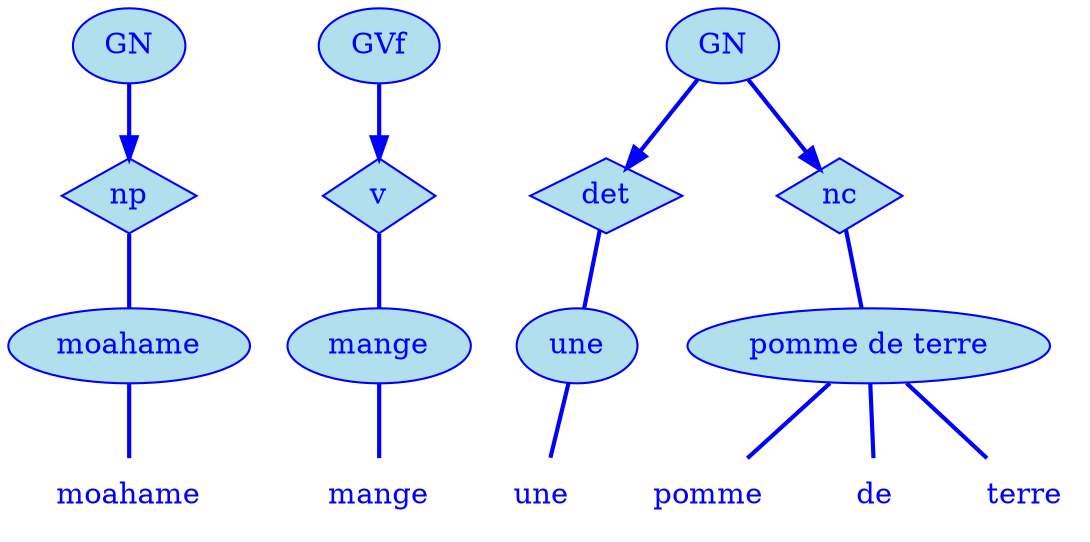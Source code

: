 digraph g {
	graph [bb="0,0,518,252"];
	node [label="\N"];
	graph [_draw_="c 5 -white C 5 -white P 4 0 0 0 252 518 252 518 0 ",
		xdotversion="1.2"];
	"mc1s1_t1#token84" [label=moahame, shape=plaintext, fillcolor=lightblue2, fontcolor=blue, pos="58,18", width="1.17", height="0.50", _ldraw_="F 14.000000 11 -Times-Roman c 4 -blue T 58 13 0 68 7 -moahame "];
	"mc1s1_W1#wordmc1s1_t1#token" [label=moahame, shape=ellipse, fillcolor=lightblue2, fontcolor=blue, pos="58,90", width="1.61", height="0.50", color=blue, style=filled, _draw_="S 6 -filled c 4 -blue C 10 -lightblue2 E 58 90 58 18 ", _ldraw_="F 14.000000 11 -Times-Roman c 4 -blue T 58 85 0 68 7 -moahame "];
	"mc1s1_P13#pos" [label=np, shape=diamond, fillcolor=lightblue2, fontcolor=blue, pos="58,162", width="0.75", height="0.50", color=blue, style=filled, _draw_="S 6 -filled c 4 -blue C 10 -lightblue2 P 4 58 180 31 162 58 144 85 162 ", _ldraw_="F 14.000000 11 -Times-Roman c 4 -blue T 58 157 0 17 2 -np "];
	"mc1s1_chk0#chunk" [label=GN, fillcolor=lightblue2, fontcolor=blue, pos="58,234", width="0.75", height="0.50", color=blue, style=filled, arrowhead=doubleoctagon, _draw_="S 6 -filled c 4 -blue C 10 -lightblue2 E 58 234 27 18 ", _ldraw_="F 14.000000 11 -Times-Roman c 4 -blue T 58 229 0 22 2 -GN "];
	"mc1s1_t3#token87" [label=mange, shape=plaintext, fillcolor=lightblue2, fontcolor=blue, pos="178,18", width="0.86", height="0.50", _ldraw_="F 14.000000 11 -Times-Roman c 4 -blue T 178 13 0 47 5 -mange "];
	"mc1s1_W2#wordmc1s1_t3#token" [label=mange, shape=ellipse, fillcolor=lightblue2, fontcolor=blue, pos="178,90", width="1.22", height="0.50", color=blue, style=filled, _draw_="S 6 -filled c 4 -blue C 10 -lightblue2 E 178 90 44 18 ", _ldraw_="F 14.000000 11 -Times-Roman c 4 -blue T 178 85 0 47 5 -mange "];
	"mc1s1_P47L3#pos" [label=v, shape=diamond, fillcolor=lightblue2, fontcolor=blue, pos="178,162", width="0.75", height="0.50", color=blue, style=filled, _draw_="S 6 -filled c 4 -blue C 10 -lightblue2 P 4 178 180 151 162 178 144 205 162 ", _ldraw_="F 14.000000 11 -Times-Roman c 4 -blue T 178 157 0 8 1 -v "];
	"mc1s1_chk4#chunk" [label=GVf, fillcolor=lightblue2, fontcolor=blue, pos="178,234", width="0.81", height="0.50", color=blue, style=filled, arrowhead=doubleoctagon, _draw_="S 6 -filled c 4 -blue C 10 -lightblue2 E 178 234 29 18 ", _ldraw_="F 14.000000 11 -Times-Roman c 4 -blue T 178 229 0 26 3 -GVf "];
	"mc1s1_t5#token78" [label=une, shape=plaintext, fillcolor=lightblue2, fontcolor=blue, pos="263,18", width="0.75", height="0.50", _ldraw_="F 14.000000 11 -Times-Roman c 4 -blue T 263 13 0 26 3 -une "];
	"mc1s1_W3#wordmc1s1_t5#token" [label=une, shape=ellipse, fillcolor=lightblue2, fontcolor=blue, pos="272,90", width="0.81", height="0.50", color=blue, style=filled, _draw_="S 6 -filled c 4 -blue C 10 -lightblue2 E 272 90 29 18 ", _ldraw_="F 14.000000 11 -Times-Roman c 4 -blue T 272 85 0 26 3 -une "];
	"mc1s1_P52L1#pos" [label=det, shape=diamond, fillcolor=lightblue2, fontcolor=blue, pos="289,162", width="0.75", height="0.50", color=blue, style=filled, _draw_="S 6 -filled c 4 -blue C 10 -lightblue2 P 4 289 180 262 162 289 144 316 162 ", _ldraw_="F 14.000000 11 -Times-Roman c 4 -blue T 289 157 0 23 3 -det "];
	"mc1s1_t7#token16" [label=pomme, shape=plaintext, fillcolor=lightblue2, fontcolor=blue, pos="341,18", width="0.92", height="0.50", _ldraw_="F 14.000000 11 -Times-Roman c 4 -blue T 341 13 0 50 5 -pomme "];
	"mc1s1_t9#token94" [label=de, shape=plaintext, fillcolor=lightblue2, fontcolor=blue, pos="419,18", width="0.75", height="0.50", _ldraw_="F 14.000000 11 -Times-Roman c 4 -blue T 419 13 0 17 2 -de "];
	"mc1s1_t11#token36" [label=terre, shape=plaintext, fillcolor=lightblue2, fontcolor=blue, pos="491,18", width="0.75", height="0.50", _ldraw_="F 14.000000 11 -Times-Roman c 4 -blue T 491 13 0 35 5 -terre "];
	"mc1s1_W7#wordmc1s1_t7#tokenmc1s1_t8#tokenmc1s1_t9#tokenmc1s1_t10#tokenmc1s1_t11#token" [label="pomme de terre", shape=ellipse, fillcolor=lightblue2, fontcolor=blue, pos="413,90", width="2.42", height="0.50", color=blue, style=filled, _draw_="S 6 -filled c 4 -blue C 10 -lightblue2 E 413 90 87 18 ", _ldraw_="F 14.000000 11 -Times-Roman c 4 -blue T 413 85 0 110 14 -pomme de terre "];
	"mc1s1_P56L1#pos" [label=nc, shape=diamond, fillcolor=lightblue2, fontcolor=blue, pos="395,162", width="0.75", height="0.50", color=blue, style=filled, _draw_="S 6 -filled c 4 -blue C 10 -lightblue2 P 4 395 180 368 162 395 144 422 162 ", _ldraw_="F 14.000000 11 -Times-Roman c 4 -blue T 395 157 0 16 2 -nc "];
	"mc1s1_chk1#chunk" [label=GN, fillcolor=lightblue2, fontcolor=blue, pos="325,234", width="0.75", height="0.50", color=blue, style=filled, arrowhead=doubleoctagon, _draw_="S 6 -filled c 4 -blue C 10 -lightblue2 E 325 234 27 18 ", _ldraw_="F 14.000000 11 -Times-Roman c 4 -blue T 325 229 0 22 2 -GN "];
	"mc1s1_W1#wordmc1s1_t1#token" -> "mc1s1_t1#token84" [arrowhead=none, color=blue, fontcolor=blue, style=bold, minlen=1, pos="58,72 58,61 58,47 58,36", _draw_="S 4 -bold c 4 -blue B 4 58 72 58 61 58 47 58 36 "];
	"mc1s1_P13#pos" -> "mc1s1_W1#wordmc1s1_t1#token" [arrowhead=none, color=blue, fontcolor=blue, style=bold, minlen=1, pos="58,144 58,133 58,119 58,108", _draw_="S 4 -bold c 4 -blue B 4 58 144 58 133 58 119 58 108 "];
	"mc1s1_chk0#chunk" -> "mc1s1_P13#pos" [color=blue, fontcolor=blue, style=bold, minlen=1, pos="e,58,180 58,216 58,208 58,199 58,190", shape=normal, _draw_="S 4 -bold c 4 -blue B 4 58 216 58 208 58 199 58 190 ", _hdraw_="S 5 -solid S 15 -setlinewidth(1) c 4 -blue C 4 -blue P 3 62 190 58 180 55 190 "];
	"mc1s1_W2#wordmc1s1_t3#token" -> "mc1s1_t3#token87" [arrowhead=none, color=blue, fontcolor=blue, style=bold, minlen=1, pos="178,72 178,61 178,47 178,36", _draw_="S 4 -bold c 4 -blue B 4 178 72 178 61 178 47 178 36 "];
	"mc1s1_P47L3#pos" -> "mc1s1_W2#wordmc1s1_t3#token" [arrowhead=none, color=blue, fontcolor=blue, style=bold, minlen=1, pos="178,144 178,133 178,119 178,108", _draw_="S 4 -bold c 4 -blue B 4 178 144 178 133 178 119 178 108 "];
	"mc1s1_chk4#chunk" -> "mc1s1_P47L3#pos" [color=blue, fontcolor=blue, style=bold, minlen=1, pos="e,178,180 178,216 178,208 178,199 178,190", shape=normal, _draw_="S 4 -bold c 4 -blue B 4 178 216 178 208 178 199 178 190 ", _hdraw_="S 5 -solid S 15 -setlinewidth(1) c 4 -blue C 4 -blue P 3 182 190 178 180 175 190 "];
	"mc1s1_W3#wordmc1s1_t5#token" -> "mc1s1_t5#token78" [arrowhead=none, color=blue, fontcolor=blue, style=bold, minlen=1, pos="270,72 268,61 267,47 265,36", _draw_="S 4 -bold c 4 -blue B 4 270 72 268 61 267 47 265 36 "];
	"mc1s1_P52L1#pos" -> "mc1s1_W3#wordmc1s1_t5#token" [arrowhead=none, color=blue, fontcolor=blue, style=bold, minlen=1, pos="285,146 282,135 279,120 276,108", _draw_="S 4 -bold c 4 -blue B 4 285 146 282 135 279 120 276 108 "];
	"mc1s1_W7#wordmc1s1_t7#tokenmc1s1_t8#tokenmc1s1_t9#tokenmc1s1_t10#tokenmc1s1_t11#token" -> "mc1s1_t7#token16" [arrowhead=none, color=blue, fontcolor=blue, style=bold, minlen=1, pos="395,72 384,61 370,47 359,36", _draw_="S 4 -bold c 4 -blue B 4 395 72 384 61 370 47 359 36 "];
	"mc1s1_W7#wordmc1s1_t7#tokenmc1s1_t8#tokenmc1s1_t9#tokenmc1s1_t10#tokenmc1s1_t11#token" -> "mc1s1_t9#token94" [arrowhead=none, color=blue, fontcolor=blue, style=bold, minlen=1, pos="415,72 416,61 417,47 417,36", _draw_="S 4 -bold c 4 -blue B 4 415 72 416 61 417 47 417 36 "];
	"mc1s1_W7#wordmc1s1_t7#tokenmc1s1_t8#tokenmc1s1_t9#tokenmc1s1_t10#tokenmc1s1_t11#token" -> "mc1s1_t11#token36" [arrowhead=none, color=blue, fontcolor=blue, style=bold, minlen=1, pos="432,72 444,61 459,47 471,36", _draw_="S 4 -bold c 4 -blue B 4 432 72 444 61 459 47 471 36 "];
	"mc1s1_P56L1#pos" -> "mc1s1_W7#wordmc1s1_t7#tokenmc1s1_t8#tokenmc1s1_t9#tokenmc1s1_t10#tokenmc1s1_t11#token" [arrowhead=none, color=blue, fontcolor=blue, style=bold, minlen=1, pos="399,146 402,135 405,120 408,108", _draw_="S 4 -bold c 4 -blue B 4 399 146 402 135 405 120 408 108 "];
	"mc1s1_chk1#chunk" -> "mc1s1_P52L1#pos" [color=blue, fontcolor=blue, style=bold, minlen=1, pos="e,296,176 316,217 311,207 306,195 301,185", shape=normal, _draw_="S 4 -bold c 4 -blue B 4 316 217 311 207 306 195 301 185 ", _hdraw_="S 5 -solid S 15 -setlinewidth(1) c 4 -blue C 4 -blue P 3 304 183 296 176 298 186 "];
	"mc1s1_chk1#chunk" -> "mc1s1_P56L1#pos" [color=blue, fontcolor=blue, style=bold, minlen=1, pos="e,384,173 340,219 351,208 365,192 377,180", shape=normal, _draw_="S 4 -bold c 4 -blue B 4 340 219 351 208 365 192 377 180 ", _hdraw_="S 5 -solid S 15 -setlinewidth(1) c 4 -blue C 4 -blue P 3 379 183 384 173 374 178 "];
}
